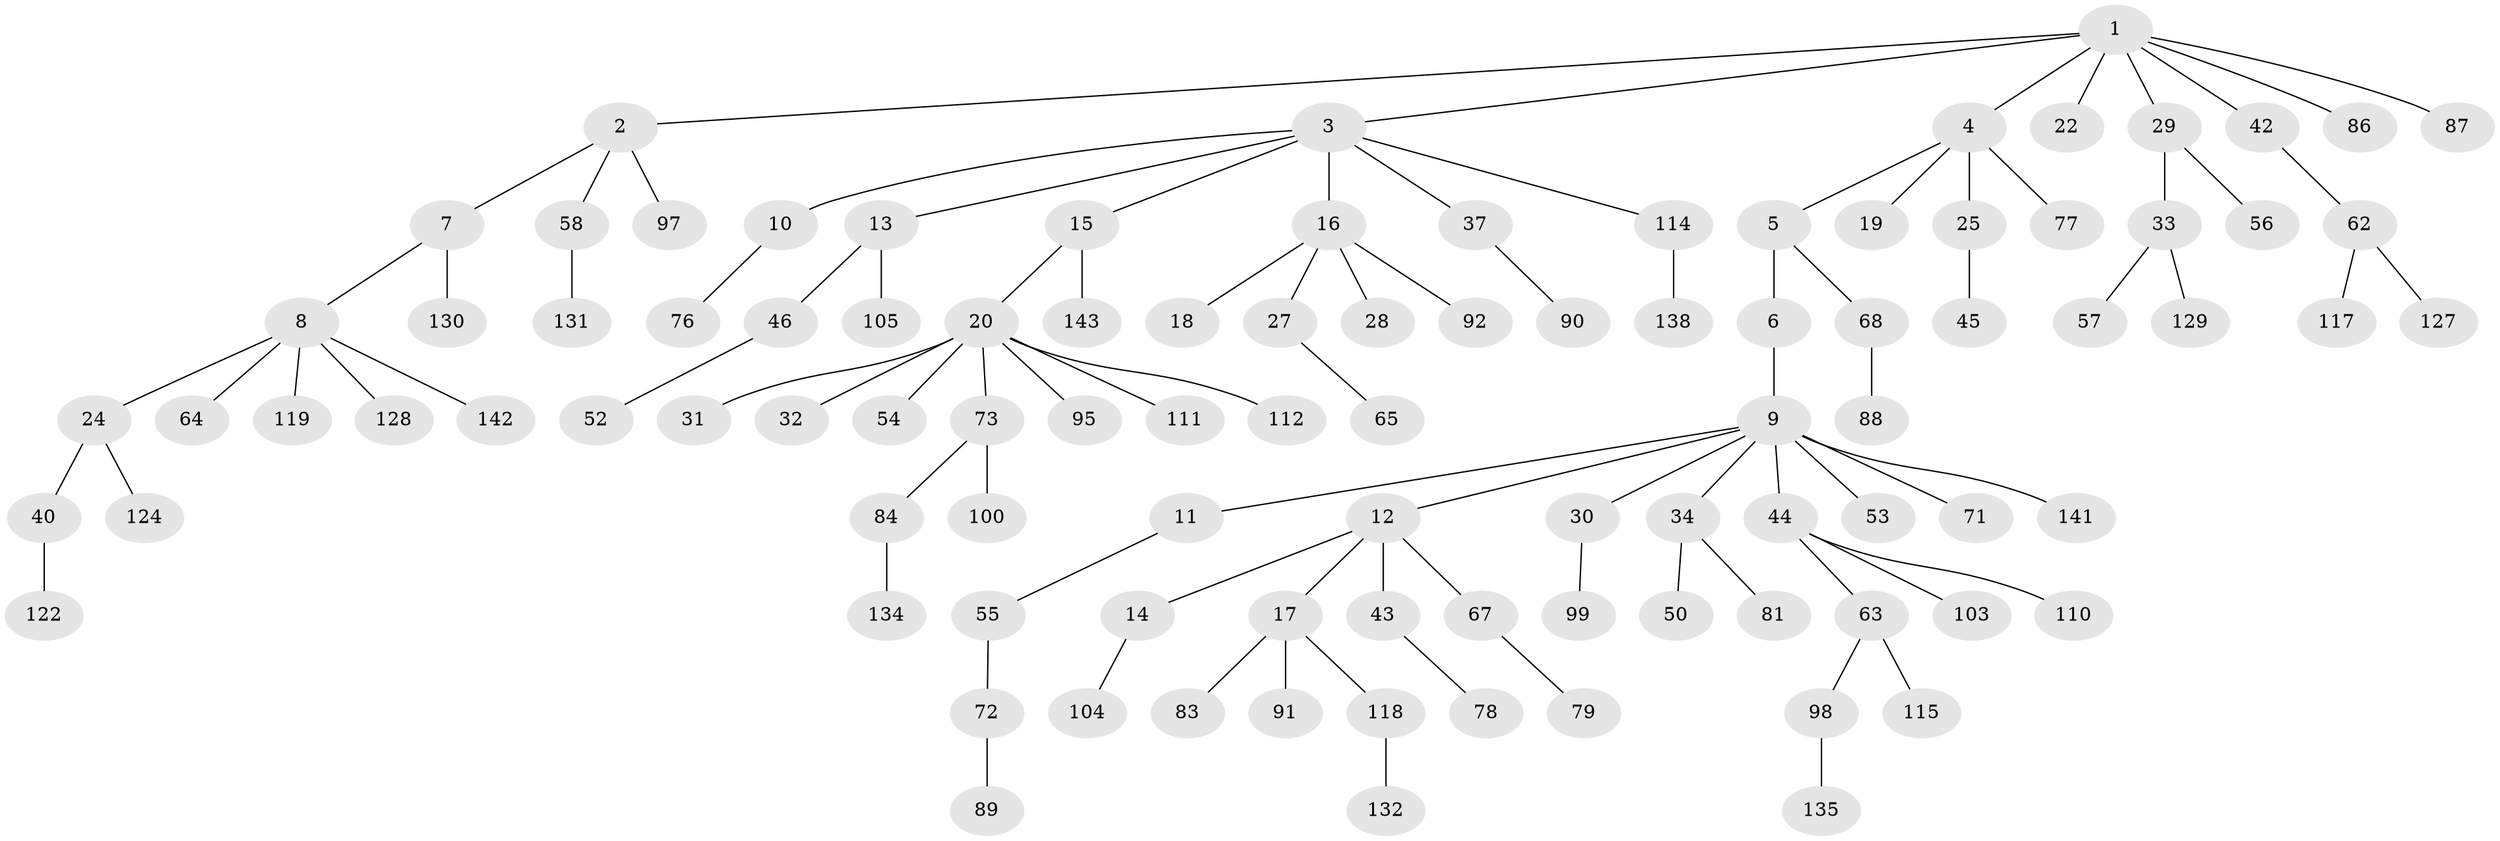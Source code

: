 // original degree distribution, {8: 0.013986013986013986, 4: 0.06993006993006994, 6: 0.006993006993006993, 2: 0.2517482517482518, 7: 0.02097902097902098, 3: 0.1048951048951049, 5: 0.013986013986013986, 1: 0.5174825174825175}
// Generated by graph-tools (version 1.1) at 2025/42/03/06/25 10:42:05]
// undirected, 99 vertices, 98 edges
graph export_dot {
graph [start="1"]
  node [color=gray90,style=filled];
  1 [super="+80"];
  2 [super="+51"];
  3 [super="+21"];
  4 [super="+36"];
  5 [super="+38"];
  6;
  7 [super="+26"];
  8 [super="+106"];
  9 [super="+23"];
  10 [super="+69"];
  11;
  12 [super="+61"];
  13 [super="+39"];
  14 [super="+126"];
  15 [super="+41"];
  16 [super="+59"];
  17 [super="+60"];
  18;
  19 [super="+139"];
  20 [super="+35"];
  22 [super="+125"];
  24 [super="+49"];
  25;
  27;
  28;
  29 [super="+74"];
  30 [super="+85"];
  31;
  32;
  33 [super="+48"];
  34;
  37;
  40 [super="+66"];
  42;
  43 [super="+121"];
  44 [super="+47"];
  45;
  46 [super="+136"];
  50 [super="+107"];
  52;
  53;
  54 [super="+101"];
  55 [super="+137"];
  56 [super="+93"];
  57 [super="+116"];
  58 [super="+75"];
  62 [super="+70"];
  63 [super="+120"];
  64;
  65;
  67 [super="+133"];
  68;
  71 [super="+113"];
  72 [super="+82"];
  73 [super="+102"];
  76;
  77;
  78 [super="+94"];
  79;
  81;
  83;
  84 [super="+108"];
  86;
  87 [super="+123"];
  88;
  89;
  90 [super="+96"];
  91;
  92;
  95;
  97;
  98 [super="+140"];
  99;
  100;
  103 [super="+109"];
  104;
  105;
  110;
  111;
  112;
  114;
  115;
  117;
  118;
  119;
  122;
  124;
  127;
  128;
  129;
  130;
  131;
  132;
  134;
  135;
  138;
  141;
  142;
  143;
  1 -- 2;
  1 -- 3;
  1 -- 4;
  1 -- 22;
  1 -- 29;
  1 -- 42;
  1 -- 87;
  1 -- 86;
  2 -- 7;
  2 -- 58;
  2 -- 97;
  3 -- 10;
  3 -- 13;
  3 -- 15;
  3 -- 16;
  3 -- 37;
  3 -- 114;
  4 -- 5;
  4 -- 19;
  4 -- 25;
  4 -- 77;
  5 -- 6;
  5 -- 68;
  6 -- 9;
  7 -- 8;
  7 -- 130;
  8 -- 24;
  8 -- 64;
  8 -- 119;
  8 -- 128;
  8 -- 142;
  9 -- 11;
  9 -- 12;
  9 -- 34;
  9 -- 53;
  9 -- 71;
  9 -- 44;
  9 -- 141;
  9 -- 30;
  10 -- 76;
  11 -- 55;
  12 -- 14;
  12 -- 17;
  12 -- 43;
  12 -- 67;
  13 -- 105;
  13 -- 46;
  14 -- 104;
  15 -- 20;
  15 -- 143;
  16 -- 18;
  16 -- 27;
  16 -- 28;
  16 -- 92;
  17 -- 91;
  17 -- 118;
  17 -- 83;
  20 -- 31;
  20 -- 32;
  20 -- 73;
  20 -- 111;
  20 -- 112;
  20 -- 54;
  20 -- 95;
  24 -- 40;
  24 -- 124;
  25 -- 45;
  27 -- 65;
  29 -- 33;
  29 -- 56;
  30 -- 99;
  33 -- 129;
  33 -- 57;
  34 -- 50;
  34 -- 81;
  37 -- 90;
  40 -- 122;
  42 -- 62;
  43 -- 78;
  44 -- 103;
  44 -- 110;
  44 -- 63;
  46 -- 52;
  55 -- 72;
  58 -- 131;
  62 -- 117;
  62 -- 127;
  63 -- 98;
  63 -- 115;
  67 -- 79;
  68 -- 88;
  72 -- 89;
  73 -- 84;
  73 -- 100;
  84 -- 134;
  98 -- 135;
  114 -- 138;
  118 -- 132;
}
